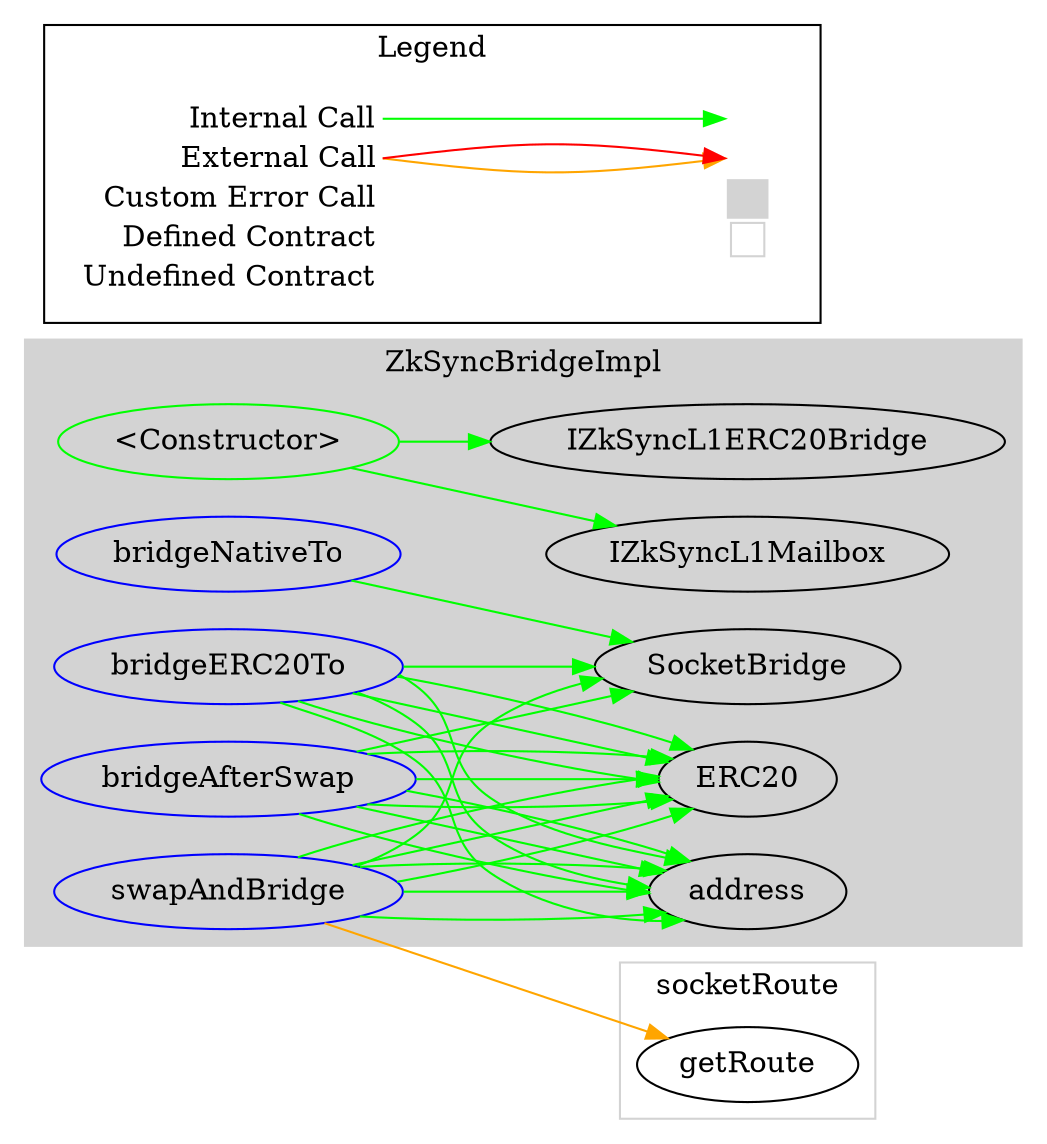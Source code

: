 digraph G {
  graph [ ratio = "auto", page = "100", compound =true ];
subgraph "clusterZkSyncBridgeImpl" {
  graph [ label = "ZkSyncBridgeImpl", color = "lightgray", style = "filled", bgcolor = "lightgray" ];
  "ZkSyncBridgeImpl.<Constructor>" [ label = "<Constructor>", color = "green" ];
  "ZkSyncBridgeImpl.bridgeERC20To" [ label = "bridgeERC20To", color = "blue" ];
  "ZkSyncBridgeImpl.bridgeNativeTo" [ label = "bridgeNativeTo", color = "blue" ];
  "ZkSyncBridgeImpl.bridgeAfterSwap" [ label = "bridgeAfterSwap", color = "blue" ];
  "ZkSyncBridgeImpl.swapAndBridge" [ label = "swapAndBridge", color = "blue" ];
  "ZkSyncBridgeImpl.IZkSyncL1ERC20Bridge" [ label = "IZkSyncL1ERC20Bridge" ];
  "ZkSyncBridgeImpl.IZkSyncL1Mailbox" [ label = "IZkSyncL1Mailbox" ];
  "ZkSyncBridgeImpl.ERC20" [ label = "ERC20" ];
  "ZkSyncBridgeImpl.address" [ label = "address" ];
  "ZkSyncBridgeImpl.SocketBridge" [ label = "SocketBridge" ];
}

subgraph "clustersocketRoute" {
  graph [ label = "socketRoute", color = "lightgray" ];
  "socketRoute.getRoute" [ label = "getRoute" ];
}

  "ZkSyncBridgeImpl.<Constructor>";
  "ZkSyncBridgeImpl.IZkSyncL1ERC20Bridge";
  "ZkSyncBridgeImpl.IZkSyncL1Mailbox";
  "ZkSyncBridgeImpl.bridgeERC20To";
  "ZkSyncBridgeImpl.ERC20";
  "ZkSyncBridgeImpl.address";
  "ZkSyncBridgeImpl.SocketBridge";
  "ZkSyncBridgeImpl.bridgeNativeTo";
  "ZkSyncBridgeImpl.bridgeAfterSwap";
  "ZkSyncBridgeImpl.swapAndBridge";
  "socketRoute.getRoute";
  "ZkSyncBridgeImpl.<Constructor>" -> "ZkSyncBridgeImpl.IZkSyncL1ERC20Bridge" [ color = "green" ];
  "ZkSyncBridgeImpl.<Constructor>" -> "ZkSyncBridgeImpl.IZkSyncL1Mailbox" [ color = "green" ];
  "ZkSyncBridgeImpl.bridgeERC20To" -> "ZkSyncBridgeImpl.ERC20" [ color = "green" ];
  "ZkSyncBridgeImpl.bridgeERC20To" -> "ZkSyncBridgeImpl.ERC20" [ color = "green" ];
  "ZkSyncBridgeImpl.bridgeERC20To" -> "ZkSyncBridgeImpl.address" [ color = "green" ];
  "ZkSyncBridgeImpl.bridgeERC20To" -> "ZkSyncBridgeImpl.address" [ color = "green" ];
  "ZkSyncBridgeImpl.bridgeERC20To" -> "ZkSyncBridgeImpl.ERC20" [ color = "green" ];
  "ZkSyncBridgeImpl.bridgeERC20To" -> "ZkSyncBridgeImpl.address" [ color = "green" ];
  "ZkSyncBridgeImpl.bridgeERC20To" -> "ZkSyncBridgeImpl.SocketBridge" [ color = "green" ];
  "ZkSyncBridgeImpl.bridgeNativeTo" -> "ZkSyncBridgeImpl.SocketBridge" [ color = "green" ];
  "ZkSyncBridgeImpl.bridgeAfterSwap" -> "ZkSyncBridgeImpl.ERC20" [ color = "green" ];
  "ZkSyncBridgeImpl.bridgeAfterSwap" -> "ZkSyncBridgeImpl.ERC20" [ color = "green" ];
  "ZkSyncBridgeImpl.bridgeAfterSwap" -> "ZkSyncBridgeImpl.address" [ color = "green" ];
  "ZkSyncBridgeImpl.bridgeAfterSwap" -> "ZkSyncBridgeImpl.address" [ color = "green" ];
  "ZkSyncBridgeImpl.bridgeAfterSwap" -> "ZkSyncBridgeImpl.ERC20" [ color = "green" ];
  "ZkSyncBridgeImpl.bridgeAfterSwap" -> "ZkSyncBridgeImpl.address" [ color = "green" ];
  "ZkSyncBridgeImpl.bridgeAfterSwap" -> "ZkSyncBridgeImpl.SocketBridge" [ color = "green" ];
  "ZkSyncBridgeImpl.swapAndBridge" -> "socketRoute.getRoute" [ color = "orange" ];
  "ZkSyncBridgeImpl.swapAndBridge" -> "ZkSyncBridgeImpl.ERC20" [ color = "green" ];
  "ZkSyncBridgeImpl.swapAndBridge" -> "ZkSyncBridgeImpl.ERC20" [ color = "green" ];
  "ZkSyncBridgeImpl.swapAndBridge" -> "ZkSyncBridgeImpl.address" [ color = "green" ];
  "ZkSyncBridgeImpl.swapAndBridge" -> "ZkSyncBridgeImpl.address" [ color = "green" ];
  "ZkSyncBridgeImpl.swapAndBridge" -> "ZkSyncBridgeImpl.ERC20" [ color = "green" ];
  "ZkSyncBridgeImpl.swapAndBridge" -> "ZkSyncBridgeImpl.address" [ color = "green" ];
  "ZkSyncBridgeImpl.swapAndBridge" -> "ZkSyncBridgeImpl.SocketBridge" [ color = "green" ];


rankdir=LR
node [shape=plaintext]
subgraph cluster_01 { 
label = "Legend";
key [label=<<table border="0" cellpadding="2" cellspacing="0" cellborder="0">
  <tr><td align="right" port="i1">Internal Call</td></tr>
  <tr><td align="right" port="i2">External Call</td></tr>
  <tr><td align="right" port="i2">Custom Error Call</td></tr>
  <tr><td align="right" port="i3">Defined Contract</td></tr>
  <tr><td align="right" port="i4">Undefined Contract</td></tr>
  </table>>]
key2 [label=<<table border="0" cellpadding="2" cellspacing="0" cellborder="0">
  <tr><td port="i1">&nbsp;&nbsp;&nbsp;</td></tr>
  <tr><td port="i2">&nbsp;&nbsp;&nbsp;</td></tr>
  <tr><td port="i3" bgcolor="lightgray">&nbsp;&nbsp;&nbsp;</td></tr>
  <tr><td port="i4">
    <table border="1" cellborder="0" cellspacing="0" cellpadding="7" color="lightgray">
      <tr>
       <td></td>
      </tr>
     </table>
  </td></tr>
  </table>>]
key:i1:e -> key2:i1:w [color="green"]
key:i2:e -> key2:i2:w [color="orange"]
key:i2:e -> key2:i2:w [color="red"]
}
}

